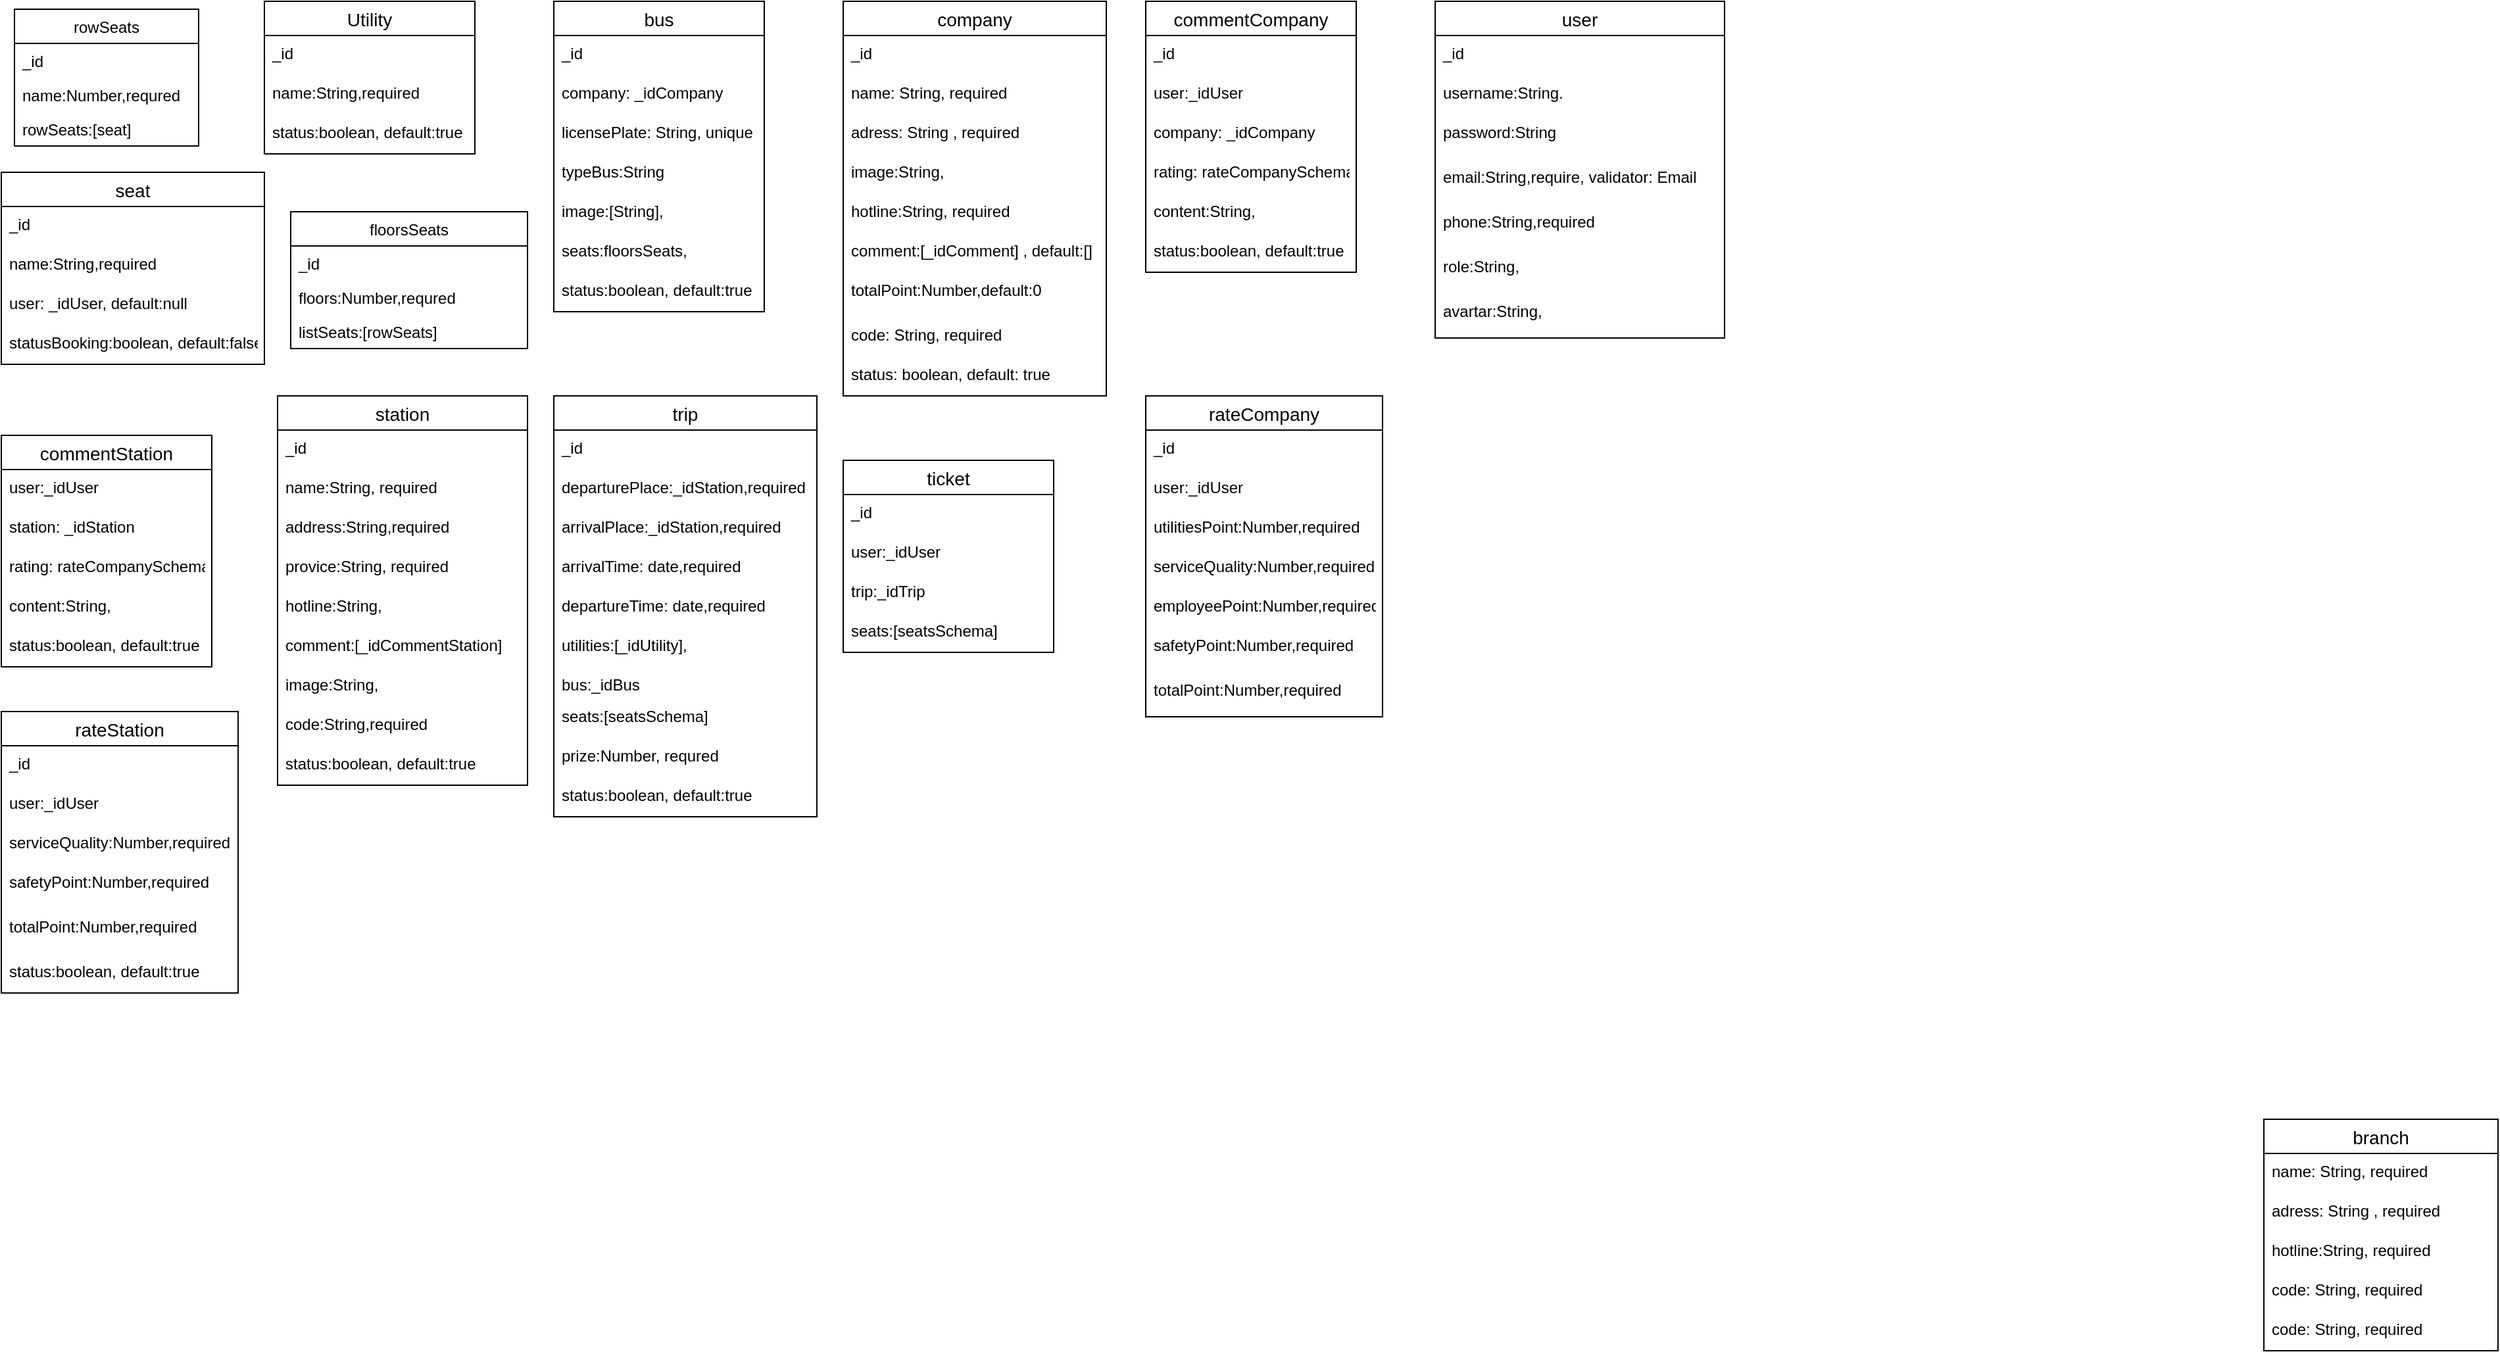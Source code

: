 <mxfile version="14.2.9" type="device"><diagram id="rfWGKDdeJHjB-MpupQGM" name="Page-1"><mxGraphModel dx="1278" dy="580" grid="1" gridSize="10" guides="1" tooltips="1" connect="1" arrows="1" fold="1" page="1" pageScale="1" pageWidth="827" pageHeight="1169" math="0" shadow="0"><root><mxCell id="0"/><mxCell id="1" parent="0"/><mxCell id="NQjnC6F-wXJnTrTSoKZh-1" value="company" style="swimlane;fontStyle=0;childLayout=stackLayout;horizontal=1;startSize=26;horizontalStack=0;resizeParent=1;resizeParentMax=0;resizeLast=0;collapsible=1;marginBottom=0;align=center;fontSize=14;" parent="1" vertex="1"><mxGeometry x="1380" y="270" width="200" height="300" as="geometry"><mxRectangle x="334" y="40" width="80" height="26" as="alternateBounds"/></mxGeometry></mxCell><mxCell id="NQjnC6F-wXJnTrTSoKZh-2" value="_id" style="text;strokeColor=none;fillColor=none;spacingLeft=4;spacingRight=4;overflow=hidden;rotatable=0;points=[[0,0.5],[1,0.5]];portConstraint=eastwest;fontSize=12;" parent="NQjnC6F-wXJnTrTSoKZh-1" vertex="1"><mxGeometry y="26" width="200" height="30" as="geometry"/></mxCell><mxCell id="NQjnC6F-wXJnTrTSoKZh-3" value="name: String, required" style="text;strokeColor=none;fillColor=none;spacingLeft=4;spacingRight=4;overflow=hidden;rotatable=0;points=[[0,0.5],[1,0.5]];portConstraint=eastwest;fontSize=12;" parent="NQjnC6F-wXJnTrTSoKZh-1" vertex="1"><mxGeometry y="56" width="200" height="30" as="geometry"/></mxCell><mxCell id="NQjnC6F-wXJnTrTSoKZh-4" value="adress: String , required" style="text;strokeColor=none;fillColor=none;spacingLeft=4;spacingRight=4;overflow=hidden;rotatable=0;points=[[0,0.5],[1,0.5]];portConstraint=eastwest;fontSize=12;" parent="NQjnC6F-wXJnTrTSoKZh-1" vertex="1"><mxGeometry y="86" width="200" height="30" as="geometry"/></mxCell><mxCell id="NQjnC6F-wXJnTrTSoKZh-5" value="image:String," style="text;strokeColor=none;spacingLeft=4;spacingRight=4;overflow=hidden;rotatable=0;points=[[0,0.5],[1,0.5]];portConstraint=eastwest;fontSize=12;" parent="NQjnC6F-wXJnTrTSoKZh-1" vertex="1"><mxGeometry y="116" width="200" height="30" as="geometry"/></mxCell><mxCell id="NQjnC6F-wXJnTrTSoKZh-6" value="hotline:String, required" style="text;strokeColor=none;fillColor=none;spacingLeft=4;spacingRight=4;overflow=hidden;rotatable=0;points=[[0,0.5],[1,0.5]];portConstraint=eastwest;fontSize=12;" parent="NQjnC6F-wXJnTrTSoKZh-1" vertex="1"><mxGeometry y="146" width="200" height="30" as="geometry"/></mxCell><mxCell id="NQjnC6F-wXJnTrTSoKZh-7" value="comment:[_idComment] , default:[]" style="text;strokeColor=none;spacingLeft=4;spacingRight=4;overflow=hidden;rotatable=0;points=[[0,0.5],[1,0.5]];portConstraint=eastwest;fontSize=12;" parent="NQjnC6F-wXJnTrTSoKZh-1" vertex="1"><mxGeometry y="176" width="200" height="30" as="geometry"/></mxCell><mxCell id="NQjnC6F-wXJnTrTSoKZh-8" value="totalPoint:Number,default:0" style="text;strokeColor=none;fillColor=none;spacingLeft=4;spacingRight=4;overflow=hidden;rotatable=0;points=[[0,0.5],[1,0.5]];portConstraint=eastwest;fontSize=12;" parent="NQjnC6F-wXJnTrTSoKZh-1" vertex="1"><mxGeometry y="206" width="200" height="34" as="geometry"/></mxCell><mxCell id="NQjnC6F-wXJnTrTSoKZh-9" value="code: String, required" style="text;strokeColor=none;spacingLeft=4;spacingRight=4;overflow=hidden;rotatable=0;points=[[0,0.5],[1,0.5]];portConstraint=eastwest;fontSize=12;" parent="NQjnC6F-wXJnTrTSoKZh-1" vertex="1"><mxGeometry y="240" width="200" height="30" as="geometry"/></mxCell><mxCell id="NQjnC6F-wXJnTrTSoKZh-10" value="status: boolean, default: true" style="text;strokeColor=none;spacingLeft=4;spacingRight=4;overflow=hidden;rotatable=0;points=[[0,0.5],[1,0.5]];portConstraint=eastwest;fontSize=12;" parent="NQjnC6F-wXJnTrTSoKZh-1" vertex="1"><mxGeometry y="270" width="200" height="30" as="geometry"/></mxCell><mxCell id="NQjnC6F-wXJnTrTSoKZh-11" value="branch" style="swimlane;fontStyle=0;childLayout=stackLayout;horizontal=1;startSize=26;horizontalStack=0;resizeParent=1;resizeParentMax=0;resizeLast=0;collapsible=1;marginBottom=0;align=center;fontSize=14;" parent="1" vertex="1"><mxGeometry x="2460" y="1120" width="178" height="176" as="geometry"><mxRectangle x="334" y="40" width="80" height="26" as="alternateBounds"/></mxGeometry></mxCell><mxCell id="NQjnC6F-wXJnTrTSoKZh-12" value="name: String, required" style="text;strokeColor=none;fillColor=none;spacingLeft=4;spacingRight=4;overflow=hidden;rotatable=0;points=[[0,0.5],[1,0.5]];portConstraint=eastwest;fontSize=12;" parent="NQjnC6F-wXJnTrTSoKZh-11" vertex="1"><mxGeometry y="26" width="178" height="30" as="geometry"/></mxCell><mxCell id="NQjnC6F-wXJnTrTSoKZh-13" value="adress: String , required" style="text;strokeColor=none;fillColor=none;spacingLeft=4;spacingRight=4;overflow=hidden;rotatable=0;points=[[0,0.5],[1,0.5]];portConstraint=eastwest;fontSize=12;" parent="NQjnC6F-wXJnTrTSoKZh-11" vertex="1"><mxGeometry y="56" width="178" height="30" as="geometry"/></mxCell><mxCell id="NQjnC6F-wXJnTrTSoKZh-14" value="hotline:String, required" style="text;strokeColor=none;fillColor=none;spacingLeft=4;spacingRight=4;overflow=hidden;rotatable=0;points=[[0,0.5],[1,0.5]];portConstraint=eastwest;fontSize=12;" parent="NQjnC6F-wXJnTrTSoKZh-11" vertex="1"><mxGeometry y="86" width="178" height="30" as="geometry"/></mxCell><mxCell id="NQjnC6F-wXJnTrTSoKZh-15" value="code: String, required" style="text;strokeColor=none;spacingLeft=4;spacingRight=4;overflow=hidden;rotatable=0;points=[[0,0.5],[1,0.5]];portConstraint=eastwest;fontSize=12;" parent="NQjnC6F-wXJnTrTSoKZh-11" vertex="1"><mxGeometry y="116" width="178" height="30" as="geometry"/></mxCell><mxCell id="NQjnC6F-wXJnTrTSoKZh-16" value="code: String, required" style="text;strokeColor=none;spacingLeft=4;spacingRight=4;overflow=hidden;rotatable=0;points=[[0,0.5],[1,0.5]];portConstraint=eastwest;fontSize=12;" parent="NQjnC6F-wXJnTrTSoKZh-11" vertex="1"><mxGeometry y="146" width="178" height="30" as="geometry"/></mxCell><mxCell id="NQjnC6F-wXJnTrTSoKZh-17" value="bus" style="swimlane;fontStyle=0;childLayout=stackLayout;horizontal=1;startSize=26;horizontalStack=0;resizeParent=1;resizeParentMax=0;resizeLast=0;collapsible=1;marginBottom=0;align=center;fontSize=14;fillColor=none;" parent="1" vertex="1"><mxGeometry x="1160" y="270" width="160" height="236" as="geometry"/></mxCell><mxCell id="NQjnC6F-wXJnTrTSoKZh-18" value="_id" style="text;strokeColor=none;fillColor=none;spacingLeft=4;spacingRight=4;overflow=hidden;rotatable=0;points=[[0,0.5],[1,0.5]];portConstraint=eastwest;fontSize=12;" parent="NQjnC6F-wXJnTrTSoKZh-17" vertex="1"><mxGeometry y="26" width="160" height="30" as="geometry"/></mxCell><mxCell id="NQjnC6F-wXJnTrTSoKZh-19" value="company: _idCompany" style="text;strokeColor=none;fillColor=none;spacingLeft=4;spacingRight=4;overflow=hidden;rotatable=0;points=[[0,0.5],[1,0.5]];portConstraint=eastwest;fontSize=12;" parent="NQjnC6F-wXJnTrTSoKZh-17" vertex="1"><mxGeometry y="56" width="160" height="30" as="geometry"/></mxCell><mxCell id="NQjnC6F-wXJnTrTSoKZh-20" value="licensePlate: String, unique&#10;" style="text;strokeColor=none;fillColor=none;spacingLeft=4;spacingRight=4;overflow=hidden;rotatable=0;points=[[0,0.5],[1,0.5]];portConstraint=eastwest;fontSize=12;" parent="NQjnC6F-wXJnTrTSoKZh-17" vertex="1"><mxGeometry y="86" width="160" height="30" as="geometry"/></mxCell><mxCell id="NQjnC6F-wXJnTrTSoKZh-21" value="typeBus:String" style="text;strokeColor=none;fillColor=none;spacingLeft=4;spacingRight=4;overflow=hidden;rotatable=0;points=[[0,0.5],[1,0.5]];portConstraint=eastwest;fontSize=12;" parent="NQjnC6F-wXJnTrTSoKZh-17" vertex="1"><mxGeometry y="116" width="160" height="30" as="geometry"/></mxCell><mxCell id="NQjnC6F-wXJnTrTSoKZh-22" value="image:[String]," style="text;strokeColor=none;fillColor=none;spacingLeft=4;spacingRight=4;overflow=hidden;rotatable=0;points=[[0,0.5],[1,0.5]];portConstraint=eastwest;fontSize=12;" parent="NQjnC6F-wXJnTrTSoKZh-17" vertex="1"><mxGeometry y="146" width="160" height="30" as="geometry"/></mxCell><mxCell id="NQjnC6F-wXJnTrTSoKZh-23" value="seats:floorsSeats," style="text;strokeColor=none;fillColor=none;spacingLeft=4;spacingRight=4;overflow=hidden;rotatable=0;points=[[0,0.5],[1,0.5]];portConstraint=eastwest;fontSize=12;" parent="NQjnC6F-wXJnTrTSoKZh-17" vertex="1"><mxGeometry y="176" width="160" height="30" as="geometry"/></mxCell><mxCell id="NQjnC6F-wXJnTrTSoKZh-25" value="status:boolean, default:true" style="text;strokeColor=none;fillColor=none;spacingLeft=4;spacingRight=4;overflow=hidden;rotatable=0;points=[[0,0.5],[1,0.5]];portConstraint=eastwest;fontSize=12;" parent="NQjnC6F-wXJnTrTSoKZh-17" vertex="1"><mxGeometry y="206" width="160" height="30" as="geometry"/></mxCell><mxCell id="NQjnC6F-wXJnTrTSoKZh-26" value="commentCompany" style="swimlane;fontStyle=0;childLayout=stackLayout;horizontal=1;startSize=26;horizontalStack=0;resizeParent=1;resizeParentMax=0;resizeLast=0;collapsible=1;marginBottom=0;align=center;fontSize=14;fillColor=none;" parent="1" vertex="1"><mxGeometry x="1610" y="270" width="160" height="206" as="geometry"/></mxCell><mxCell id="NQjnC6F-wXJnTrTSoKZh-27" value="_id" style="text;strokeColor=none;fillColor=none;spacingLeft=4;spacingRight=4;overflow=hidden;rotatable=0;points=[[0,0.5],[1,0.5]];portConstraint=eastwest;fontSize=12;" parent="NQjnC6F-wXJnTrTSoKZh-26" vertex="1"><mxGeometry y="26" width="160" height="30" as="geometry"/></mxCell><mxCell id="NQjnC6F-wXJnTrTSoKZh-28" value="user:_idUser" style="text;strokeColor=none;fillColor=none;spacingLeft=4;spacingRight=4;overflow=hidden;rotatable=0;points=[[0,0.5],[1,0.5]];portConstraint=eastwest;fontSize=12;" parent="NQjnC6F-wXJnTrTSoKZh-26" vertex="1"><mxGeometry y="56" width="160" height="30" as="geometry"/></mxCell><mxCell id="NQjnC6F-wXJnTrTSoKZh-29" value="company: _idCompany" style="text;strokeColor=none;fillColor=none;spacingLeft=4;spacingRight=4;overflow=hidden;rotatable=0;points=[[0,0.5],[1,0.5]];portConstraint=eastwest;fontSize=12;" parent="NQjnC6F-wXJnTrTSoKZh-26" vertex="1"><mxGeometry y="86" width="160" height="30" as="geometry"/></mxCell><mxCell id="NQjnC6F-wXJnTrTSoKZh-30" value="rating: rateCompanySchema" style="text;strokeColor=none;fillColor=none;spacingLeft=4;spacingRight=4;overflow=hidden;rotatable=0;points=[[0,0.5],[1,0.5]];portConstraint=eastwest;fontSize=12;" parent="NQjnC6F-wXJnTrTSoKZh-26" vertex="1"><mxGeometry y="116" width="160" height="30" as="geometry"/></mxCell><mxCell id="NQjnC6F-wXJnTrTSoKZh-31" value="content:String," style="text;strokeColor=none;fillColor=none;spacingLeft=4;spacingRight=4;overflow=hidden;rotatable=0;points=[[0,0.5],[1,0.5]];portConstraint=eastwest;fontSize=12;" parent="NQjnC6F-wXJnTrTSoKZh-26" vertex="1"><mxGeometry y="146" width="160" height="30" as="geometry"/></mxCell><mxCell id="NQjnC6F-wXJnTrTSoKZh-32" value="status:boolean, default:true" style="text;strokeColor=none;fillColor=none;spacingLeft=4;spacingRight=4;overflow=hidden;rotatable=0;points=[[0,0.5],[1,0.5]];portConstraint=eastwest;fontSize=12;" parent="NQjnC6F-wXJnTrTSoKZh-26" vertex="1"><mxGeometry y="176" width="160" height="30" as="geometry"/></mxCell><mxCell id="NQjnC6F-wXJnTrTSoKZh-33" value="Utility" style="swimlane;fontStyle=0;childLayout=stackLayout;horizontal=1;startSize=26;horizontalStack=0;resizeParent=1;resizeParentMax=0;resizeLast=0;collapsible=1;marginBottom=0;align=center;fontSize=14;fillColor=none;" parent="1" vertex="1"><mxGeometry x="940" y="270" width="160" height="116" as="geometry"/></mxCell><mxCell id="NQjnC6F-wXJnTrTSoKZh-34" value="_id" style="text;strokeColor=none;fillColor=none;spacingLeft=4;spacingRight=4;overflow=hidden;rotatable=0;points=[[0,0.5],[1,0.5]];portConstraint=eastwest;fontSize=12;" parent="NQjnC6F-wXJnTrTSoKZh-33" vertex="1"><mxGeometry y="26" width="160" height="30" as="geometry"/></mxCell><mxCell id="NQjnC6F-wXJnTrTSoKZh-35" value="name:String,required" style="text;strokeColor=none;fillColor=none;spacingLeft=4;spacingRight=4;overflow=hidden;rotatable=0;points=[[0,0.5],[1,0.5]];portConstraint=eastwest;fontSize=12;" parent="NQjnC6F-wXJnTrTSoKZh-33" vertex="1"><mxGeometry y="56" width="160" height="30" as="geometry"/></mxCell><mxCell id="NQjnC6F-wXJnTrTSoKZh-36" value="status:boolean, default:true" style="text;strokeColor=none;fillColor=none;spacingLeft=4;spacingRight=4;overflow=hidden;rotatable=0;points=[[0,0.5],[1,0.5]];portConstraint=eastwest;fontSize=12;" parent="NQjnC6F-wXJnTrTSoKZh-33" vertex="1"><mxGeometry y="86" width="160" height="30" as="geometry"/></mxCell><mxCell id="NQjnC6F-wXJnTrTSoKZh-37" value="trip" style="swimlane;fontStyle=0;childLayout=stackLayout;horizontal=1;startSize=26;horizontalStack=0;resizeParent=1;resizeParentMax=0;resizeLast=0;collapsible=1;marginBottom=0;align=center;fontSize=14;fillColor=none;" parent="1" vertex="1"><mxGeometry x="1160" y="570" width="200" height="320" as="geometry"/></mxCell><mxCell id="NQjnC6F-wXJnTrTSoKZh-38" value="_id" style="text;strokeColor=none;fillColor=none;spacingLeft=4;spacingRight=4;overflow=hidden;rotatable=0;points=[[0,0.5],[1,0.5]];portConstraint=eastwest;fontSize=12;" parent="NQjnC6F-wXJnTrTSoKZh-37" vertex="1"><mxGeometry y="26" width="200" height="30" as="geometry"/></mxCell><mxCell id="NQjnC6F-wXJnTrTSoKZh-39" value="departurePlace:_idStation,required" style="text;strokeColor=none;fillColor=none;spacingLeft=4;spacingRight=4;overflow=hidden;rotatable=0;points=[[0,0.5],[1,0.5]];portConstraint=eastwest;fontSize=12;" parent="NQjnC6F-wXJnTrTSoKZh-37" vertex="1"><mxGeometry y="56" width="200" height="30" as="geometry"/></mxCell><mxCell id="NQjnC6F-wXJnTrTSoKZh-40" value="arrivalPlace:_idStation,required" style="text;strokeColor=none;fillColor=none;spacingLeft=4;spacingRight=4;overflow=hidden;rotatable=0;points=[[0,0.5],[1,0.5]];portConstraint=eastwest;fontSize=12;" parent="NQjnC6F-wXJnTrTSoKZh-37" vertex="1"><mxGeometry y="86" width="200" height="30" as="geometry"/></mxCell><mxCell id="NQjnC6F-wXJnTrTSoKZh-41" value="arrivalTime: date,required" style="text;strokeColor=none;fillColor=none;spacingLeft=4;spacingRight=4;overflow=hidden;rotatable=0;points=[[0,0.5],[1,0.5]];portConstraint=eastwest;fontSize=12;" parent="NQjnC6F-wXJnTrTSoKZh-37" vertex="1"><mxGeometry y="116" width="200" height="30" as="geometry"/></mxCell><mxCell id="NQjnC6F-wXJnTrTSoKZh-42" value="departureTime: date,required" style="text;strokeColor=none;fillColor=none;spacingLeft=4;spacingRight=4;overflow=hidden;rotatable=0;points=[[0,0.5],[1,0.5]];portConstraint=eastwest;fontSize=12;" parent="NQjnC6F-wXJnTrTSoKZh-37" vertex="1"><mxGeometry y="146" width="200" height="30" as="geometry"/></mxCell><mxCell id="NQjnC6F-wXJnTrTSoKZh-108" value="utilities:[_idUtility]," style="text;strokeColor=none;fillColor=none;spacingLeft=4;spacingRight=4;overflow=hidden;rotatable=0;points=[[0,0.5],[1,0.5]];portConstraint=eastwest;fontSize=12;" parent="NQjnC6F-wXJnTrTSoKZh-37" vertex="1"><mxGeometry y="176" width="200" height="30" as="geometry"/></mxCell><mxCell id="NQjnC6F-wXJnTrTSoKZh-43" value="bus:_idBus" style="text;strokeColor=none;fillColor=none;spacingLeft=4;spacingRight=4;overflow=hidden;rotatable=0;points=[[0,0.5],[1,0.5]];portConstraint=eastwest;fontSize=12;" parent="NQjnC6F-wXJnTrTSoKZh-37" vertex="1"><mxGeometry y="206" width="200" height="24" as="geometry"/></mxCell><mxCell id="NQjnC6F-wXJnTrTSoKZh-44" value="seats:[seatsSchema]" style="text;strokeColor=none;fillColor=none;spacingLeft=4;spacingRight=4;overflow=hidden;rotatable=0;points=[[0,0.5],[1,0.5]];portConstraint=eastwest;fontSize=12;" parent="NQjnC6F-wXJnTrTSoKZh-37" vertex="1"><mxGeometry y="230" width="200" height="30" as="geometry"/></mxCell><mxCell id="NQjnC6F-wXJnTrTSoKZh-45" value="prize:Number, requred" style="text;strokeColor=none;fillColor=none;spacingLeft=4;spacingRight=4;overflow=hidden;rotatable=0;points=[[0,0.5],[1,0.5]];portConstraint=eastwest;fontSize=12;" parent="NQjnC6F-wXJnTrTSoKZh-37" vertex="1"><mxGeometry y="260" width="200" height="30" as="geometry"/></mxCell><mxCell id="NQjnC6F-wXJnTrTSoKZh-46" value="status:boolean, default:true" style="text;strokeColor=none;fillColor=none;spacingLeft=4;spacingRight=4;overflow=hidden;rotatable=0;points=[[0,0.5],[1,0.5]];portConstraint=eastwest;fontSize=12;" parent="NQjnC6F-wXJnTrTSoKZh-37" vertex="1"><mxGeometry y="290" width="200" height="30" as="geometry"/></mxCell><mxCell id="NQjnC6F-wXJnTrTSoKZh-47" value="station" style="swimlane;fontStyle=0;childLayout=stackLayout;horizontal=1;startSize=26;horizontalStack=0;resizeParent=1;resizeParentMax=0;resizeLast=0;collapsible=1;marginBottom=0;align=center;fontSize=14;fillColor=none;" parent="1" vertex="1"><mxGeometry x="950" y="570" width="190" height="296" as="geometry"/></mxCell><mxCell id="NQjnC6F-wXJnTrTSoKZh-48" value="_id" style="text;strokeColor=none;fillColor=none;spacingLeft=4;spacingRight=4;overflow=hidden;rotatable=0;points=[[0,0.5],[1,0.5]];portConstraint=eastwest;fontSize=12;" parent="NQjnC6F-wXJnTrTSoKZh-47" vertex="1"><mxGeometry y="26" width="190" height="30" as="geometry"/></mxCell><mxCell id="NQjnC6F-wXJnTrTSoKZh-49" value="name:String, required" style="text;strokeColor=none;fillColor=none;spacingLeft=4;spacingRight=4;overflow=hidden;rotatable=0;points=[[0,0.5],[1,0.5]];portConstraint=eastwest;fontSize=12;" parent="NQjnC6F-wXJnTrTSoKZh-47" vertex="1"><mxGeometry y="56" width="190" height="30" as="geometry"/></mxCell><mxCell id="NQjnC6F-wXJnTrTSoKZh-50" value="address:String,required" style="text;strokeColor=none;fillColor=none;spacingLeft=4;spacingRight=4;overflow=hidden;rotatable=0;points=[[0,0.5],[1,0.5]];portConstraint=eastwest;fontSize=12;" parent="NQjnC6F-wXJnTrTSoKZh-47" vertex="1"><mxGeometry y="86" width="190" height="30" as="geometry"/></mxCell><mxCell id="NQjnC6F-wXJnTrTSoKZh-51" value="provice:String, required" style="text;strokeColor=none;fillColor=none;spacingLeft=4;spacingRight=4;overflow=hidden;rotatable=0;points=[[0,0.5],[1,0.5]];portConstraint=eastwest;fontSize=12;" parent="NQjnC6F-wXJnTrTSoKZh-47" vertex="1"><mxGeometry y="116" width="190" height="30" as="geometry"/></mxCell><mxCell id="NQjnC6F-wXJnTrTSoKZh-85" value="hotline:String,&#10;" style="text;strokeColor=none;fillColor=none;spacingLeft=4;spacingRight=4;overflow=hidden;rotatable=0;points=[[0,0.5],[1,0.5]];portConstraint=eastwest;fontSize=12;" parent="NQjnC6F-wXJnTrTSoKZh-47" vertex="1"><mxGeometry y="146" width="190" height="30" as="geometry"/></mxCell><mxCell id="NQjnC6F-wXJnTrTSoKZh-98" value="comment:[_idCommentStation]" style="text;strokeColor=none;fillColor=none;spacingLeft=4;spacingRight=4;overflow=hidden;rotatable=0;points=[[0,0.5],[1,0.5]];portConstraint=eastwest;fontSize=12;" parent="NQjnC6F-wXJnTrTSoKZh-47" vertex="1"><mxGeometry y="176" width="190" height="30" as="geometry"/></mxCell><mxCell id="NQjnC6F-wXJnTrTSoKZh-87" value="image:String," style="text;strokeColor=none;fillColor=none;spacingLeft=4;spacingRight=4;overflow=hidden;rotatable=0;points=[[0,0.5],[1,0.5]];portConstraint=eastwest;fontSize=12;" parent="NQjnC6F-wXJnTrTSoKZh-47" vertex="1"><mxGeometry y="206" width="190" height="30" as="geometry"/></mxCell><mxCell id="NQjnC6F-wXJnTrTSoKZh-52" value="code:String,required" style="text;strokeColor=none;fillColor=none;spacingLeft=4;spacingRight=4;overflow=hidden;rotatable=0;points=[[0,0.5],[1,0.5]];portConstraint=eastwest;fontSize=12;" parent="NQjnC6F-wXJnTrTSoKZh-47" vertex="1"><mxGeometry y="236" width="190" height="30" as="geometry"/></mxCell><mxCell id="NQjnC6F-wXJnTrTSoKZh-53" value="status:boolean, default:true" style="text;strokeColor=none;fillColor=none;spacingLeft=4;spacingRight=4;overflow=hidden;rotatable=0;points=[[0,0.5],[1,0.5]];portConstraint=eastwest;fontSize=12;" parent="NQjnC6F-wXJnTrTSoKZh-47" vertex="1"><mxGeometry y="266" width="190" height="30" as="geometry"/></mxCell><mxCell id="NQjnC6F-wXJnTrTSoKZh-54" value="seat" style="swimlane;fontStyle=0;childLayout=stackLayout;horizontal=1;startSize=26;horizontalStack=0;resizeParent=1;resizeParentMax=0;resizeLast=0;collapsible=1;marginBottom=0;align=center;fontSize=14;fillColor=none;" parent="1" vertex="1"><mxGeometry x="740" y="400" width="200" height="146" as="geometry"/></mxCell><mxCell id="NQjnC6F-wXJnTrTSoKZh-55" value="_id" style="text;strokeColor=none;fillColor=none;spacingLeft=4;spacingRight=4;overflow=hidden;rotatable=0;points=[[0,0.5],[1,0.5]];portConstraint=eastwest;fontSize=12;" parent="NQjnC6F-wXJnTrTSoKZh-54" vertex="1"><mxGeometry y="26" width="200" height="30" as="geometry"/></mxCell><mxCell id="NQjnC6F-wXJnTrTSoKZh-56" value="name:String,required" style="text;strokeColor=none;fillColor=none;spacingLeft=4;spacingRight=4;overflow=hidden;rotatable=0;points=[[0,0.5],[1,0.5]];portConstraint=eastwest;fontSize=12;" parent="NQjnC6F-wXJnTrTSoKZh-54" vertex="1"><mxGeometry y="56" width="200" height="30" as="geometry"/></mxCell><mxCell id="NQjnC6F-wXJnTrTSoKZh-57" value="user: _idUser, default:null" style="text;strokeColor=none;fillColor=none;spacingLeft=4;spacingRight=4;overflow=hidden;rotatable=0;points=[[0,0.5],[1,0.5]];portConstraint=eastwest;fontSize=12;" parent="NQjnC6F-wXJnTrTSoKZh-54" vertex="1"><mxGeometry y="86" width="200" height="30" as="geometry"/></mxCell><mxCell id="NQjnC6F-wXJnTrTSoKZh-58" value="statusBooking:boolean, default:false" style="text;strokeColor=none;fillColor=none;spacingLeft=4;spacingRight=4;overflow=hidden;rotatable=0;points=[[0,0.5],[1,0.5]];portConstraint=eastwest;fontSize=12;" parent="NQjnC6F-wXJnTrTSoKZh-54" vertex="1"><mxGeometry y="116" width="200" height="30" as="geometry"/></mxCell><mxCell id="NQjnC6F-wXJnTrTSoKZh-59" value="user" style="swimlane;fontStyle=0;childLayout=stackLayout;horizontal=1;startSize=26;horizontalStack=0;resizeParent=1;resizeParentMax=0;resizeLast=0;collapsible=1;marginBottom=0;align=center;fontSize=14;fillColor=none;" parent="1" vertex="1"><mxGeometry x="1830" y="270" width="220" height="256" as="geometry"/></mxCell><mxCell id="NQjnC6F-wXJnTrTSoKZh-60" value="_id&#10;" style="text;strokeColor=none;fillColor=none;spacingLeft=4;spacingRight=4;overflow=hidden;rotatable=0;points=[[0,0.5],[1,0.5]];portConstraint=eastwest;fontSize=12;" parent="NQjnC6F-wXJnTrTSoKZh-59" vertex="1"><mxGeometry y="26" width="220" height="30" as="geometry"/></mxCell><mxCell id="NQjnC6F-wXJnTrTSoKZh-61" value="username:String." style="text;strokeColor=none;fillColor=none;spacingLeft=4;spacingRight=4;overflow=hidden;rotatable=0;points=[[0,0.5],[1,0.5]];portConstraint=eastwest;fontSize=12;" parent="NQjnC6F-wXJnTrTSoKZh-59" vertex="1"><mxGeometry y="56" width="220" height="30" as="geometry"/></mxCell><mxCell id="NQjnC6F-wXJnTrTSoKZh-62" value="password:String" style="text;strokeColor=none;fillColor=none;spacingLeft=4;spacingRight=4;overflow=hidden;rotatable=0;points=[[0,0.5],[1,0.5]];portConstraint=eastwest;fontSize=12;" parent="NQjnC6F-wXJnTrTSoKZh-59" vertex="1"><mxGeometry y="86" width="220" height="34" as="geometry"/></mxCell><mxCell id="NQjnC6F-wXJnTrTSoKZh-63" value="email:String,require, validator: Email" style="text;strokeColor=none;fillColor=none;spacingLeft=4;spacingRight=4;overflow=hidden;rotatable=0;points=[[0,0.5],[1,0.5]];portConstraint=eastwest;fontSize=12;" parent="NQjnC6F-wXJnTrTSoKZh-59" vertex="1"><mxGeometry y="120" width="220" height="34" as="geometry"/></mxCell><mxCell id="NQjnC6F-wXJnTrTSoKZh-64" value="phone:String,required" style="text;strokeColor=none;fillColor=none;spacingLeft=4;spacingRight=4;overflow=hidden;rotatable=0;points=[[0,0.5],[1,0.5]];portConstraint=eastwest;fontSize=12;" parent="NQjnC6F-wXJnTrTSoKZh-59" vertex="1"><mxGeometry y="154" width="220" height="34" as="geometry"/></mxCell><mxCell id="NQjnC6F-wXJnTrTSoKZh-65" value="role:String," style="text;strokeColor=none;fillColor=none;spacingLeft=4;spacingRight=4;overflow=hidden;rotatable=0;points=[[0,0.5],[1,0.5]];portConstraint=eastwest;fontSize=12;" parent="NQjnC6F-wXJnTrTSoKZh-59" vertex="1"><mxGeometry y="188" width="220" height="34" as="geometry"/></mxCell><mxCell id="NQjnC6F-wXJnTrTSoKZh-66" value="avartar:String," style="text;strokeColor=none;fillColor=none;spacingLeft=4;spacingRight=4;overflow=hidden;rotatable=0;points=[[0,0.5],[1,0.5]];portConstraint=eastwest;fontSize=12;" parent="NQjnC6F-wXJnTrTSoKZh-59" vertex="1"><mxGeometry y="222" width="220" height="34" as="geometry"/></mxCell><mxCell id="NQjnC6F-wXJnTrTSoKZh-67" value="ticket" style="swimlane;fontStyle=0;childLayout=stackLayout;horizontal=1;startSize=26;horizontalStack=0;resizeParent=1;resizeParentMax=0;resizeLast=0;collapsible=1;marginBottom=0;align=center;fontSize=14;fillColor=none;" parent="1" vertex="1"><mxGeometry x="1380" y="619" width="160" height="146" as="geometry"/></mxCell><mxCell id="NQjnC6F-wXJnTrTSoKZh-68" value="_id" style="text;strokeColor=none;fillColor=none;spacingLeft=4;spacingRight=4;overflow=hidden;rotatable=0;points=[[0,0.5],[1,0.5]];portConstraint=eastwest;fontSize=12;" parent="NQjnC6F-wXJnTrTSoKZh-67" vertex="1"><mxGeometry y="26" width="160" height="30" as="geometry"/></mxCell><mxCell id="NQjnC6F-wXJnTrTSoKZh-69" value="user:_idUser" style="text;strokeColor=none;fillColor=none;spacingLeft=4;spacingRight=4;overflow=hidden;rotatable=0;points=[[0,0.5],[1,0.5]];portConstraint=eastwest;fontSize=12;" parent="NQjnC6F-wXJnTrTSoKZh-67" vertex="1"><mxGeometry y="56" width="160" height="30" as="geometry"/></mxCell><mxCell id="NQjnC6F-wXJnTrTSoKZh-70" value="trip:_idTrip" style="text;strokeColor=none;fillColor=none;spacingLeft=4;spacingRight=4;overflow=hidden;rotatable=0;points=[[0,0.5],[1,0.5]];portConstraint=eastwest;fontSize=12;" parent="NQjnC6F-wXJnTrTSoKZh-67" vertex="1"><mxGeometry y="86" width="160" height="30" as="geometry"/></mxCell><mxCell id="NQjnC6F-wXJnTrTSoKZh-71" value="seats:[seatsSchema]" style="text;strokeColor=none;fillColor=none;spacingLeft=4;spacingRight=4;overflow=hidden;rotatable=0;points=[[0,0.5],[1,0.5]];portConstraint=eastwest;fontSize=12;" parent="NQjnC6F-wXJnTrTSoKZh-67" vertex="1"><mxGeometry y="116" width="160" height="30" as="geometry"/></mxCell><mxCell id="NQjnC6F-wXJnTrTSoKZh-72" value="rateCompany" style="swimlane;fontStyle=0;childLayout=stackLayout;horizontal=1;startSize=26;horizontalStack=0;resizeParent=1;resizeParentMax=0;resizeLast=0;collapsible=1;marginBottom=0;align=center;fontSize=14;fillColor=none;" parent="1" vertex="1"><mxGeometry x="1610" y="570" width="180" height="244" as="geometry"/></mxCell><mxCell id="NQjnC6F-wXJnTrTSoKZh-73" value="_id" style="text;strokeColor=none;fillColor=none;spacingLeft=4;spacingRight=4;overflow=hidden;rotatable=0;points=[[0,0.5],[1,0.5]];portConstraint=eastwest;fontSize=12;" parent="NQjnC6F-wXJnTrTSoKZh-72" vertex="1"><mxGeometry y="26" width="180" height="30" as="geometry"/></mxCell><mxCell id="NQjnC6F-wXJnTrTSoKZh-74" value="user:_idUser" style="text;strokeColor=none;fillColor=none;spacingLeft=4;spacingRight=4;overflow=hidden;rotatable=0;points=[[0,0.5],[1,0.5]];portConstraint=eastwest;fontSize=12;" parent="NQjnC6F-wXJnTrTSoKZh-72" vertex="1"><mxGeometry y="56" width="180" height="30" as="geometry"/></mxCell><mxCell id="NQjnC6F-wXJnTrTSoKZh-75" value="utilitiesPoint:Number,required" style="text;strokeColor=none;fillColor=none;spacingLeft=4;spacingRight=4;overflow=hidden;rotatable=0;points=[[0,0.5],[1,0.5]];portConstraint=eastwest;fontSize=12;" parent="NQjnC6F-wXJnTrTSoKZh-72" vertex="1"><mxGeometry y="86" width="180" height="30" as="geometry"/></mxCell><mxCell id="NQjnC6F-wXJnTrTSoKZh-76" value="serviceQuality:Number,required" style="text;strokeColor=none;fillColor=none;spacingLeft=4;spacingRight=4;overflow=hidden;rotatable=0;points=[[0,0.5],[1,0.5]];portConstraint=eastwest;fontSize=12;" parent="NQjnC6F-wXJnTrTSoKZh-72" vertex="1"><mxGeometry y="116" width="180" height="30" as="geometry"/></mxCell><mxCell id="NQjnC6F-wXJnTrTSoKZh-77" value="employeePoint:Number,required" style="text;strokeColor=none;fillColor=none;spacingLeft=4;spacingRight=4;overflow=hidden;rotatable=0;points=[[0,0.5],[1,0.5]];portConstraint=eastwest;fontSize=12;" parent="NQjnC6F-wXJnTrTSoKZh-72" vertex="1"><mxGeometry y="146" width="180" height="30" as="geometry"/></mxCell><mxCell id="NQjnC6F-wXJnTrTSoKZh-78" value="safetyPoint:Number,required" style="text;strokeColor=none;fillColor=none;spacingLeft=4;spacingRight=4;overflow=hidden;rotatable=0;points=[[0,0.5],[1,0.5]];portConstraint=eastwest;fontSize=12;" parent="NQjnC6F-wXJnTrTSoKZh-72" vertex="1"><mxGeometry y="176" width="180" height="34" as="geometry"/></mxCell><mxCell id="NQjnC6F-wXJnTrTSoKZh-79" value="totalPoint:Number,required" style="text;strokeColor=none;fillColor=none;spacingLeft=4;spacingRight=4;overflow=hidden;rotatable=0;points=[[0,0.5],[1,0.5]];portConstraint=eastwest;fontSize=12;" parent="NQjnC6F-wXJnTrTSoKZh-72" vertex="1"><mxGeometry y="210" width="180" height="34" as="geometry"/></mxCell><mxCell id="NQjnC6F-wXJnTrTSoKZh-88" value="commentStation" style="swimlane;fontStyle=0;childLayout=stackLayout;horizontal=1;startSize=26;horizontalStack=0;resizeParent=1;resizeParentMax=0;resizeLast=0;collapsible=1;marginBottom=0;align=center;fontSize=14;" parent="1" vertex="1"><mxGeometry x="740" y="600" width="160" height="176" as="geometry"/></mxCell><mxCell id="NQjnC6F-wXJnTrTSoKZh-93" value="user:_idUser" style="text;strokeColor=none;fillColor=none;spacingLeft=4;spacingRight=4;overflow=hidden;rotatable=0;points=[[0,0.5],[1,0.5]];portConstraint=eastwest;fontSize=12;" parent="NQjnC6F-wXJnTrTSoKZh-88" vertex="1"><mxGeometry y="26" width="160" height="30" as="geometry"/></mxCell><mxCell id="NQjnC6F-wXJnTrTSoKZh-94" value="station: _idStation" style="text;strokeColor=none;fillColor=none;spacingLeft=4;spacingRight=4;overflow=hidden;rotatable=0;points=[[0,0.5],[1,0.5]];portConstraint=eastwest;fontSize=12;" parent="NQjnC6F-wXJnTrTSoKZh-88" vertex="1"><mxGeometry y="56" width="160" height="30" as="geometry"/></mxCell><mxCell id="NQjnC6F-wXJnTrTSoKZh-95" value="rating: rateCompanySchema" style="text;strokeColor=none;fillColor=none;spacingLeft=4;spacingRight=4;overflow=hidden;rotatable=0;points=[[0,0.5],[1,0.5]];portConstraint=eastwest;fontSize=12;" parent="NQjnC6F-wXJnTrTSoKZh-88" vertex="1"><mxGeometry y="86" width="160" height="30" as="geometry"/></mxCell><mxCell id="NQjnC6F-wXJnTrTSoKZh-96" value="content:String," style="text;strokeColor=none;fillColor=none;spacingLeft=4;spacingRight=4;overflow=hidden;rotatable=0;points=[[0,0.5],[1,0.5]];portConstraint=eastwest;fontSize=12;" parent="NQjnC6F-wXJnTrTSoKZh-88" vertex="1"><mxGeometry y="116" width="160" height="30" as="geometry"/></mxCell><mxCell id="NQjnC6F-wXJnTrTSoKZh-97" value="status:boolean, default:true" style="text;strokeColor=none;fillColor=none;spacingLeft=4;spacingRight=4;overflow=hidden;rotatable=0;points=[[0,0.5],[1,0.5]];portConstraint=eastwest;fontSize=12;" parent="NQjnC6F-wXJnTrTSoKZh-88" vertex="1"><mxGeometry y="146" width="160" height="30" as="geometry"/></mxCell><mxCell id="NQjnC6F-wXJnTrTSoKZh-99" value="rateStation" style="swimlane;fontStyle=0;childLayout=stackLayout;horizontal=1;startSize=26;horizontalStack=0;resizeParent=1;resizeParentMax=0;resizeLast=0;collapsible=1;marginBottom=0;align=center;fontSize=14;fillColor=none;" parent="1" vertex="1"><mxGeometry x="740" y="810" width="180" height="214" as="geometry"/></mxCell><mxCell id="NQjnC6F-wXJnTrTSoKZh-100" value="_id" style="text;strokeColor=none;fillColor=none;spacingLeft=4;spacingRight=4;overflow=hidden;rotatable=0;points=[[0,0.5],[1,0.5]];portConstraint=eastwest;fontSize=12;" parent="NQjnC6F-wXJnTrTSoKZh-99" vertex="1"><mxGeometry y="26" width="180" height="30" as="geometry"/></mxCell><mxCell id="NQjnC6F-wXJnTrTSoKZh-101" value="user:_idUser" style="text;strokeColor=none;fillColor=none;spacingLeft=4;spacingRight=4;overflow=hidden;rotatable=0;points=[[0,0.5],[1,0.5]];portConstraint=eastwest;fontSize=12;" parent="NQjnC6F-wXJnTrTSoKZh-99" vertex="1"><mxGeometry y="56" width="180" height="30" as="geometry"/></mxCell><mxCell id="NQjnC6F-wXJnTrTSoKZh-103" value="serviceQuality:Number,required" style="text;strokeColor=none;fillColor=none;spacingLeft=4;spacingRight=4;overflow=hidden;rotatable=0;points=[[0,0.5],[1,0.5]];portConstraint=eastwest;fontSize=12;" parent="NQjnC6F-wXJnTrTSoKZh-99" vertex="1"><mxGeometry y="86" width="180" height="30" as="geometry"/></mxCell><mxCell id="NQjnC6F-wXJnTrTSoKZh-105" value="safetyPoint:Number,required" style="text;strokeColor=none;fillColor=none;spacingLeft=4;spacingRight=4;overflow=hidden;rotatable=0;points=[[0,0.5],[1,0.5]];portConstraint=eastwest;fontSize=12;" parent="NQjnC6F-wXJnTrTSoKZh-99" vertex="1"><mxGeometry y="116" width="180" height="34" as="geometry"/></mxCell><mxCell id="NQjnC6F-wXJnTrTSoKZh-106" value="totalPoint:Number,required" style="text;strokeColor=none;fillColor=none;spacingLeft=4;spacingRight=4;overflow=hidden;rotatable=0;points=[[0,0.5],[1,0.5]];portConstraint=eastwest;fontSize=12;" parent="NQjnC6F-wXJnTrTSoKZh-99" vertex="1"><mxGeometry y="150" width="180" height="34" as="geometry"/></mxCell><mxCell id="NQjnC6F-wXJnTrTSoKZh-107" value="status:boolean, default:true" style="text;strokeColor=none;fillColor=none;spacingLeft=4;spacingRight=4;overflow=hidden;rotatable=0;points=[[0,0.5],[1,0.5]];portConstraint=eastwest;fontSize=12;" parent="NQjnC6F-wXJnTrTSoKZh-99" vertex="1"><mxGeometry y="184" width="180" height="30" as="geometry"/></mxCell><mxCell id="R6NIeUswqNee4-ehaLQJ-1" value="floorsSeats" style="swimlane;fontStyle=0;childLayout=stackLayout;horizontal=1;startSize=26;fillColor=none;horizontalStack=0;resizeParent=1;resizeParentMax=0;resizeLast=0;collapsible=1;marginBottom=0;" vertex="1" parent="1"><mxGeometry x="960" y="430" width="180" height="104" as="geometry"/></mxCell><mxCell id="R6NIeUswqNee4-ehaLQJ-2" value="_id&#10;" style="text;strokeColor=none;fillColor=none;align=left;verticalAlign=top;spacingLeft=4;spacingRight=4;overflow=hidden;rotatable=0;points=[[0,0.5],[1,0.5]];portConstraint=eastwest;" vertex="1" parent="R6NIeUswqNee4-ehaLQJ-1"><mxGeometry y="26" width="180" height="26" as="geometry"/></mxCell><mxCell id="R6NIeUswqNee4-ehaLQJ-3" value="floors:Number,requred" style="text;strokeColor=none;fillColor=none;align=left;verticalAlign=top;spacingLeft=4;spacingRight=4;overflow=hidden;rotatable=0;points=[[0,0.5],[1,0.5]];portConstraint=eastwest;" vertex="1" parent="R6NIeUswqNee4-ehaLQJ-1"><mxGeometry y="52" width="180" height="26" as="geometry"/></mxCell><mxCell id="R6NIeUswqNee4-ehaLQJ-4" value="listSeats:[rowSeats]" style="text;strokeColor=none;fillColor=none;align=left;verticalAlign=top;spacingLeft=4;spacingRight=4;overflow=hidden;rotatable=0;points=[[0,0.5],[1,0.5]];portConstraint=eastwest;" vertex="1" parent="R6NIeUswqNee4-ehaLQJ-1"><mxGeometry y="78" width="180" height="26" as="geometry"/></mxCell><mxCell id="R6NIeUswqNee4-ehaLQJ-5" value="rowSeats" style="swimlane;fontStyle=0;childLayout=stackLayout;horizontal=1;startSize=26;fillColor=none;horizontalStack=0;resizeParent=1;resizeParentMax=0;resizeLast=0;collapsible=1;marginBottom=0;" vertex="1" parent="1"><mxGeometry x="750" y="276" width="140" height="104" as="geometry"/></mxCell><mxCell id="R6NIeUswqNee4-ehaLQJ-6" value="_id" style="text;strokeColor=none;fillColor=none;align=left;verticalAlign=top;spacingLeft=4;spacingRight=4;overflow=hidden;rotatable=0;points=[[0,0.5],[1,0.5]];portConstraint=eastwest;" vertex="1" parent="R6NIeUswqNee4-ehaLQJ-5"><mxGeometry y="26" width="140" height="26" as="geometry"/></mxCell><mxCell id="R6NIeUswqNee4-ehaLQJ-7" value="name:Number,requred" style="text;strokeColor=none;fillColor=none;align=left;verticalAlign=top;spacingLeft=4;spacingRight=4;overflow=hidden;rotatable=0;points=[[0,0.5],[1,0.5]];portConstraint=eastwest;" vertex="1" parent="R6NIeUswqNee4-ehaLQJ-5"><mxGeometry y="52" width="140" height="26" as="geometry"/></mxCell><mxCell id="R6NIeUswqNee4-ehaLQJ-8" value="rowSeats:[seat]" style="text;strokeColor=none;fillColor=none;align=left;verticalAlign=top;spacingLeft=4;spacingRight=4;overflow=hidden;rotatable=0;points=[[0,0.5],[1,0.5]];portConstraint=eastwest;" vertex="1" parent="R6NIeUswqNee4-ehaLQJ-5"><mxGeometry y="78" width="140" height="26" as="geometry"/></mxCell></root></mxGraphModel></diagram></mxfile>